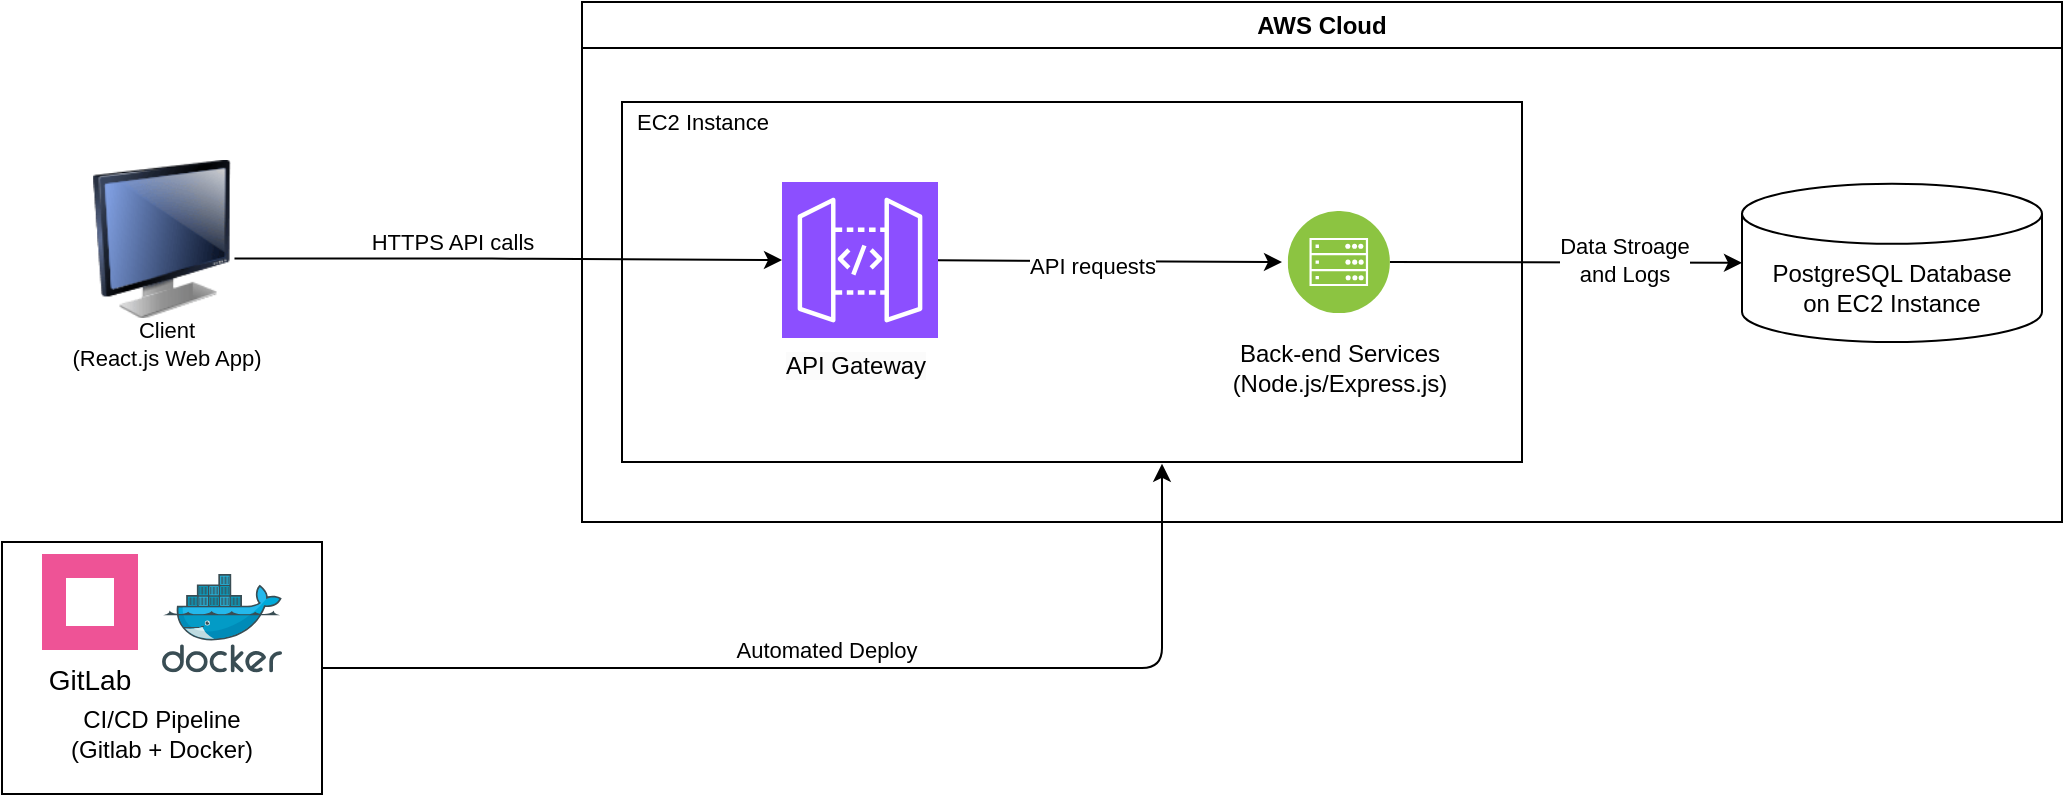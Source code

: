 <mxfile>
    <diagram id="TadUA5OTynd0SfXIiHl0" name="Page-1">
        <mxGraphModel dx="1508" dy="539" grid="1" gridSize="10" guides="1" tooltips="1" connect="1" arrows="1" fold="1" page="1" pageScale="1" pageWidth="1169" pageHeight="827" background="#ffffff" math="0" shadow="0">
            <root>
                <mxCell id="0"/>
                <mxCell id="1" parent="0"/>
                <mxCell id="8" value="AWS Cloud" style="swimlane;whiteSpace=wrap;html=1;" parent="1" vertex="1">
                    <mxGeometry x="160" y="190" width="740" height="260" as="geometry"/>
                </mxCell>
                <mxCell id="57" value="" style="rounded=0;whiteSpace=wrap;html=1;" vertex="1" parent="8">
                    <mxGeometry x="20" y="50" width="450" height="180" as="geometry"/>
                </mxCell>
                <mxCell id="17" style="edgeStyle=none;html=1;" parent="8" source="34" edge="1">
                    <mxGeometry relative="1" as="geometry">
                        <mxPoint x="160" y="170" as="sourcePoint"/>
                        <mxPoint x="350" y="130" as="targetPoint"/>
                    </mxGeometry>
                </mxCell>
                <mxCell id="18" value="API requests" style="edgeLabel;html=1;align=center;verticalAlign=middle;resizable=0;points=[];" parent="17" vertex="1" connectable="0">
                    <mxGeometry x="-0.104" y="-2" relative="1" as="geometry">
                        <mxPoint as="offset"/>
                    </mxGeometry>
                </mxCell>
                <mxCell id="22" style="edgeStyle=none;html=1;entryX=0;entryY=0.5;entryDx=0;entryDy=0;entryPerimeter=0;exitX=1;exitY=0.5;exitDx=0;exitDy=0;" parent="8" source="32" target="11" edge="1">
                    <mxGeometry relative="1" as="geometry">
                        <mxPoint x="440" y="140" as="sourcePoint"/>
                    </mxGeometry>
                </mxCell>
                <mxCell id="23" value="Data Stroage&lt;div&gt;and Logs&lt;/div&gt;" style="edgeLabel;html=1;align=center;verticalAlign=middle;resizable=0;points=[];" parent="22" vertex="1" connectable="0">
                    <mxGeometry x="-0.246" y="1" relative="1" as="geometry">
                        <mxPoint x="50" as="offset"/>
                    </mxGeometry>
                </mxCell>
                <mxCell id="37" value="" style="group" parent="8" vertex="1" connectable="0">
                    <mxGeometry x="100" y="90" width="80" height="110" as="geometry"/>
                </mxCell>
                <mxCell id="34" value="" style="sketch=0;points=[[0,0,0],[0.25,0,0],[0.5,0,0],[0.75,0,0],[1,0,0],[0,1,0],[0.25,1,0],[0.5,1,0],[0.75,1,0],[1,1,0],[0,0.25,0],[0,0.5,0],[0,0.75,0],[1,0.25,0],[1,0.5,0],[1,0.75,0]];outlineConnect=0;fontColor=#232F3E;fillColor=#8C4FFF;strokeColor=#ffffff;dashed=0;verticalLabelPosition=bottom;verticalAlign=top;align=center;html=1;fontSize=12;fontStyle=0;aspect=fixed;shape=mxgraph.aws4.resourceIcon;resIcon=mxgraph.aws4.api_gateway;" parent="37" vertex="1">
                    <mxGeometry width="78" height="78" as="geometry"/>
                </mxCell>
                <mxCell id="35" value="&lt;span style=&quot;color: rgb(0, 0, 0); font-family: Helvetica; font-size: 12px; font-style: normal; font-variant-ligatures: normal; font-variant-caps: normal; font-weight: 400; letter-spacing: normal; orphans: 2; text-align: center; text-indent: 0px; text-transform: none; widows: 2; word-spacing: 0px; -webkit-text-stroke-width: 0px; white-space: normal; background-color: rgb(251, 251, 251); text-decoration-thickness: initial; text-decoration-style: initial; text-decoration-color: initial; display: inline !important; float: none;&quot;&gt;API Gateway&lt;/span&gt;" style="text;whiteSpace=wrap;html=1;" parent="37" vertex="1">
                    <mxGeometry y="78" width="80" height="32" as="geometry"/>
                </mxCell>
                <mxCell id="39" value="" style="group" parent="8" vertex="1" connectable="0">
                    <mxGeometry x="580" y="40" width="150" height="130" as="geometry"/>
                </mxCell>
                <mxCell id="11" value="PostgreSQL Database&lt;div&gt;on EC2 Instance&lt;/div&gt;" style="shape=cylinder3;whiteSpace=wrap;html=1;boundedLbl=1;backgroundOutline=1;size=15;" parent="39" vertex="1">
                    <mxGeometry y="50.87" width="150" height="79.13" as="geometry"/>
                </mxCell>
                <mxCell id="46" value="&lt;span style=&quot;color: rgb(0, 0, 0);&quot;&gt;Back-end&amp;nbsp;&lt;/span&gt;&lt;span style=&quot;background-color: transparent;&quot;&gt;Services&lt;/span&gt;&lt;div&gt;(Node.js/Express.js)&lt;/div&gt;" style="text;html=1;align=center;verticalAlign=middle;whiteSpace=wrap;rounded=0;" parent="8" vertex="1">
                    <mxGeometry x="304.621" y="174.255" width="147.879" height="17.021" as="geometry"/>
                </mxCell>
                <mxCell id="49" value="" style="group" parent="8" vertex="1" connectable="0">
                    <mxGeometry x="352.855" y="104.492" width="117.148" height="57.021" as="geometry"/>
                </mxCell>
                <mxCell id="32" value="" style="image;aspect=fixed;perimeter=ellipsePerimeter;html=1;align=center;shadow=0;dashed=0;fontColor=#4277BB;labelBackgroundColor=default;fontSize=12;spacingTop=3;image=img/lib/ibm/infrastructure/mobile_backend.svg;" parent="49" vertex="1">
                    <mxGeometry width="51.064" height="51.064" as="geometry"/>
                </mxCell>
                <mxCell id="58" value="EC2 Instance" style="edgeLabel;html=1;align=center;verticalAlign=middle;resizable=0;points=[];" vertex="1" connectable="0" parent="8">
                    <mxGeometry x="60.0" y="60.0" as="geometry"/>
                </mxCell>
                <mxCell id="13" value="" style="endArrow=classic;html=1;edgeStyle=orthogonalEdgeStyle;entryX=0;entryY=0.5;entryDx=0;entryDy=0;entryPerimeter=0;exitX=0.953;exitY=0.616;exitDx=0;exitDy=0;exitPerimeter=0;" parent="1" source="24" target="34" edge="1">
                    <mxGeometry width="50" height="50" relative="1" as="geometry">
                        <mxPoint x="35" y="322.5" as="sourcePoint"/>
                        <mxPoint x="200" y="345" as="targetPoint"/>
                    </mxGeometry>
                </mxCell>
                <mxCell id="14" value="HTTPS API calls" style="edgeLabel;html=1;align=center;verticalAlign=middle;resizable=0;points=[];" parent="13" vertex="1" connectable="0">
                    <mxGeometry x="-0.08" y="-1" relative="1" as="geometry">
                        <mxPoint x="-18" y="-10" as="offset"/>
                    </mxGeometry>
                </mxCell>
                <mxCell id="20" style="edgeStyle=orthogonalEdgeStyle;html=1;exitX=1;exitY=0.5;exitDx=0;exitDy=0;entryX=0.6;entryY=1.005;entryDx=0;entryDy=0;entryPerimeter=0;" parent="1" source="44" edge="1" target="57">
                    <mxGeometry relative="1" as="geometry">
                        <mxPoint x="150" y="665" as="sourcePoint"/>
                        <mxPoint x="550" y="450" as="targetPoint"/>
                    </mxGeometry>
                </mxCell>
                <mxCell id="21" value="Automated Deploy" style="edgeLabel;html=1;align=center;verticalAlign=middle;resizable=0;points=[];" parent="20" vertex="1" connectable="0">
                    <mxGeometry x="-0.161" y="5" relative="1" as="geometry">
                        <mxPoint x="33" y="-4" as="offset"/>
                    </mxGeometry>
                </mxCell>
                <mxCell id="45" value="" style="group" parent="1" vertex="1" connectable="0">
                    <mxGeometry x="-130" y="460" width="160" height="126" as="geometry"/>
                </mxCell>
                <mxCell id="44" value="" style="rounded=0;whiteSpace=wrap;html=1;" parent="45" vertex="1">
                    <mxGeometry width="160" height="126" as="geometry"/>
                </mxCell>
                <mxCell id="43" value="&lt;span style=&quot;color: rgb(0, 0, 0);&quot;&gt;CI/CD Pipeline&lt;/span&gt;&lt;div&gt;(Gitlab + Docker)&lt;/div&gt;" style="text;html=1;align=center;verticalAlign=middle;whiteSpace=wrap;rounded=0;" parent="45" vertex="1">
                    <mxGeometry y="86" width="160" height="20" as="geometry"/>
                </mxCell>
                <mxCell id="27" value="GitLab" style="shape=rect;fillColor=#EE5396;aspect=fixed;resizable=0;labelPosition=center;verticalLabelPosition=bottom;align=center;verticalAlign=top;strokeColor=none;fontSize=14;" parent="45" vertex="1">
                    <mxGeometry x="20" y="6" width="48" height="48" as="geometry"/>
                </mxCell>
                <mxCell id="28" value="" style="fillColor=#ffffff;strokeColor=none;dashed=0;outlineConnect=0;html=1;labelPosition=center;verticalLabelPosition=bottom;verticalAlign=top;part=1;movable=0;resizable=0;rotatable=0;shape=mxgraph.ibm_cloud.logo--gitlab" parent="27" vertex="1">
                    <mxGeometry width="24" height="24" relative="1" as="geometry">
                        <mxPoint x="12" y="12" as="offset"/>
                    </mxGeometry>
                </mxCell>
                <mxCell id="29" value="" style="image;sketch=0;aspect=fixed;html=1;points=[];align=center;fontSize=12;image=img/lib/mscae/Docker.svg;" parent="45" vertex="1">
                    <mxGeometry x="80" y="16" width="60" height="49.2" as="geometry"/>
                </mxCell>
                <mxCell id="55" value="" style="group" parent="1" vertex="1" connectable="0">
                    <mxGeometry x="-90" y="269" width="80" height="91.998" as="geometry"/>
                </mxCell>
                <mxCell id="24" value="" style="image;html=1;image=img/lib/clip_art/computers/Monitor_128x128.png" parent="55" vertex="1">
                    <mxGeometry width="80" height="80" as="geometry"/>
                </mxCell>
                <mxCell id="25" value="Client&lt;div&gt;(React.js Web App)&lt;/div&gt;" style="edgeLabel;html=1;align=center;verticalAlign=middle;resizable=0;points=[];" parent="55" vertex="1" connectable="0">
                    <mxGeometry x="39.996" y="101.998" as="geometry">
                        <mxPoint x="2" y="-10" as="offset"/>
                    </mxGeometry>
                </mxCell>
            </root>
        </mxGraphModel>
    </diagram>
</mxfile>